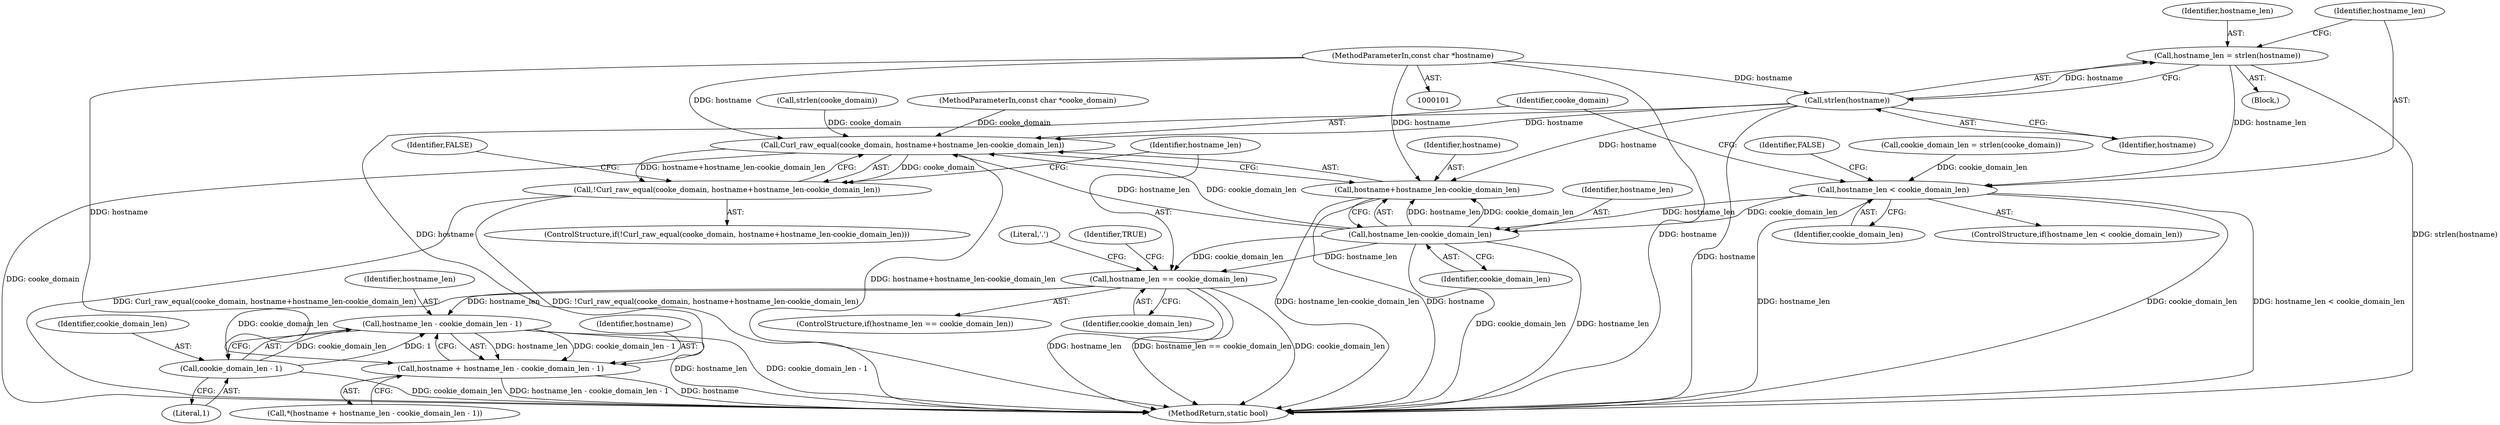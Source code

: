 digraph "0_curl_2eb8dcf26cb37f09cffe26909a646e702dbcab66@API" {
"1000111" [label="(Call,hostname_len = strlen(hostname))"];
"1000113" [label="(Call,strlen(hostname))"];
"1000103" [label="(MethodParameterIn,const char *hostname)"];
"1000116" [label="(Call,hostname_len < cookie_domain_len)"];
"1000127" [label="(Call,hostname_len-cookie_domain_len)"];
"1000123" [label="(Call,Curl_raw_equal(cooke_domain, hostname+hostname_len-cookie_domain_len))"];
"1000122" [label="(Call,!Curl_raw_equal(cooke_domain, hostname+hostname_len-cookie_domain_len))"];
"1000125" [label="(Call,hostname+hostname_len-cookie_domain_len)"];
"1000133" [label="(Call,hostname_len == cookie_domain_len)"];
"1000144" [label="(Call,hostname_len - cookie_domain_len - 1)"];
"1000142" [label="(Call,hostname + hostname_len - cookie_domain_len - 1)"];
"1000146" [label="(Call,cookie_domain_len - 1)"];
"1000108" [label="(Call,strlen(cooke_domain))"];
"1000116" [label="(Call,hostname_len < cookie_domain_len)"];
"1000112" [label="(Identifier,hostname_len)"];
"1000114" [label="(Identifier,hostname)"];
"1000126" [label="(Identifier,hostname)"];
"1000124" [label="(Identifier,cooke_domain)"];
"1000131" [label="(Identifier,FALSE)"];
"1000118" [label="(Identifier,cookie_domain_len)"];
"1000129" [label="(Identifier,cookie_domain_len)"];
"1000127" [label="(Call,hostname_len-cookie_domain_len)"];
"1000102" [label="(MethodParameterIn,const char *cooke_domain)"];
"1000141" [label="(Call,*(hostname + hostname_len - cookie_domain_len - 1))"];
"1000142" [label="(Call,hostname + hostname_len - cookie_domain_len - 1)"];
"1000106" [label="(Call,cookie_domain_len = strlen(cooke_domain))"];
"1000134" [label="(Identifier,hostname_len)"];
"1000125" [label="(Call,hostname+hostname_len-cookie_domain_len)"];
"1000140" [label="(Literal,'.')"];
"1000133" [label="(Call,hostname_len == cookie_domain_len)"];
"1000135" [label="(Identifier,cookie_domain_len)"];
"1000117" [label="(Identifier,hostname_len)"];
"1000123" [label="(Call,Curl_raw_equal(cooke_domain, hostname+hostname_len-cookie_domain_len))"];
"1000122" [label="(Call,!Curl_raw_equal(cooke_domain, hostname+hostname_len-cookie_domain_len))"];
"1000147" [label="(Identifier,cookie_domain_len)"];
"1000145" [label="(Identifier,hostname_len)"];
"1000148" [label="(Literal,1)"];
"1000153" [label="(MethodReturn,static bool)"];
"1000104" [label="(Block,)"];
"1000115" [label="(ControlStructure,if(hostname_len < cookie_domain_len))"];
"1000103" [label="(MethodParameterIn,const char *hostname)"];
"1000111" [label="(Call,hostname_len = strlen(hostname))"];
"1000144" [label="(Call,hostname_len - cookie_domain_len - 1)"];
"1000121" [label="(ControlStructure,if(!Curl_raw_equal(cooke_domain, hostname+hostname_len-cookie_domain_len)))"];
"1000132" [label="(ControlStructure,if(hostname_len == cookie_domain_len))"];
"1000146" [label="(Call,cookie_domain_len - 1)"];
"1000137" [label="(Identifier,TRUE)"];
"1000113" [label="(Call,strlen(hostname))"];
"1000128" [label="(Identifier,hostname_len)"];
"1000143" [label="(Identifier,hostname)"];
"1000120" [label="(Identifier,FALSE)"];
"1000111" -> "1000104"  [label="AST: "];
"1000111" -> "1000113"  [label="CFG: "];
"1000112" -> "1000111"  [label="AST: "];
"1000113" -> "1000111"  [label="AST: "];
"1000117" -> "1000111"  [label="CFG: "];
"1000111" -> "1000153"  [label="DDG: strlen(hostname)"];
"1000113" -> "1000111"  [label="DDG: hostname"];
"1000111" -> "1000116"  [label="DDG: hostname_len"];
"1000113" -> "1000114"  [label="CFG: "];
"1000114" -> "1000113"  [label="AST: "];
"1000113" -> "1000153"  [label="DDG: hostname"];
"1000103" -> "1000113"  [label="DDG: hostname"];
"1000113" -> "1000123"  [label="DDG: hostname"];
"1000113" -> "1000125"  [label="DDG: hostname"];
"1000113" -> "1000142"  [label="DDG: hostname"];
"1000103" -> "1000101"  [label="AST: "];
"1000103" -> "1000153"  [label="DDG: hostname"];
"1000103" -> "1000123"  [label="DDG: hostname"];
"1000103" -> "1000125"  [label="DDG: hostname"];
"1000103" -> "1000142"  [label="DDG: hostname"];
"1000116" -> "1000115"  [label="AST: "];
"1000116" -> "1000118"  [label="CFG: "];
"1000117" -> "1000116"  [label="AST: "];
"1000118" -> "1000116"  [label="AST: "];
"1000120" -> "1000116"  [label="CFG: "];
"1000124" -> "1000116"  [label="CFG: "];
"1000116" -> "1000153"  [label="DDG: hostname_len"];
"1000116" -> "1000153"  [label="DDG: cookie_domain_len"];
"1000116" -> "1000153"  [label="DDG: hostname_len < cookie_domain_len"];
"1000106" -> "1000116"  [label="DDG: cookie_domain_len"];
"1000116" -> "1000127"  [label="DDG: hostname_len"];
"1000116" -> "1000127"  [label="DDG: cookie_domain_len"];
"1000127" -> "1000125"  [label="AST: "];
"1000127" -> "1000129"  [label="CFG: "];
"1000128" -> "1000127"  [label="AST: "];
"1000129" -> "1000127"  [label="AST: "];
"1000125" -> "1000127"  [label="CFG: "];
"1000127" -> "1000153"  [label="DDG: hostname_len"];
"1000127" -> "1000153"  [label="DDG: cookie_domain_len"];
"1000127" -> "1000123"  [label="DDG: hostname_len"];
"1000127" -> "1000123"  [label="DDG: cookie_domain_len"];
"1000127" -> "1000125"  [label="DDG: hostname_len"];
"1000127" -> "1000125"  [label="DDG: cookie_domain_len"];
"1000127" -> "1000133"  [label="DDG: hostname_len"];
"1000127" -> "1000133"  [label="DDG: cookie_domain_len"];
"1000123" -> "1000122"  [label="AST: "];
"1000123" -> "1000125"  [label="CFG: "];
"1000124" -> "1000123"  [label="AST: "];
"1000125" -> "1000123"  [label="AST: "];
"1000122" -> "1000123"  [label="CFG: "];
"1000123" -> "1000153"  [label="DDG: hostname+hostname_len-cookie_domain_len"];
"1000123" -> "1000153"  [label="DDG: cooke_domain"];
"1000123" -> "1000122"  [label="DDG: cooke_domain"];
"1000123" -> "1000122"  [label="DDG: hostname+hostname_len-cookie_domain_len"];
"1000108" -> "1000123"  [label="DDG: cooke_domain"];
"1000102" -> "1000123"  [label="DDG: cooke_domain"];
"1000122" -> "1000121"  [label="AST: "];
"1000131" -> "1000122"  [label="CFG: "];
"1000134" -> "1000122"  [label="CFG: "];
"1000122" -> "1000153"  [label="DDG: Curl_raw_equal(cooke_domain, hostname+hostname_len-cookie_domain_len)"];
"1000122" -> "1000153"  [label="DDG: !Curl_raw_equal(cooke_domain, hostname+hostname_len-cookie_domain_len)"];
"1000126" -> "1000125"  [label="AST: "];
"1000125" -> "1000153"  [label="DDG: hostname"];
"1000125" -> "1000153"  [label="DDG: hostname_len-cookie_domain_len"];
"1000133" -> "1000132"  [label="AST: "];
"1000133" -> "1000135"  [label="CFG: "];
"1000134" -> "1000133"  [label="AST: "];
"1000135" -> "1000133"  [label="AST: "];
"1000137" -> "1000133"  [label="CFG: "];
"1000140" -> "1000133"  [label="CFG: "];
"1000133" -> "1000153"  [label="DDG: hostname_len"];
"1000133" -> "1000153"  [label="DDG: hostname_len == cookie_domain_len"];
"1000133" -> "1000153"  [label="DDG: cookie_domain_len"];
"1000133" -> "1000144"  [label="DDG: hostname_len"];
"1000133" -> "1000146"  [label="DDG: cookie_domain_len"];
"1000144" -> "1000142"  [label="AST: "];
"1000144" -> "1000146"  [label="CFG: "];
"1000145" -> "1000144"  [label="AST: "];
"1000146" -> "1000144"  [label="AST: "];
"1000142" -> "1000144"  [label="CFG: "];
"1000144" -> "1000153"  [label="DDG: cookie_domain_len - 1"];
"1000144" -> "1000153"  [label="DDG: hostname_len"];
"1000144" -> "1000142"  [label="DDG: hostname_len"];
"1000144" -> "1000142"  [label="DDG: cookie_domain_len - 1"];
"1000146" -> "1000144"  [label="DDG: cookie_domain_len"];
"1000146" -> "1000144"  [label="DDG: 1"];
"1000142" -> "1000141"  [label="AST: "];
"1000143" -> "1000142"  [label="AST: "];
"1000141" -> "1000142"  [label="CFG: "];
"1000142" -> "1000153"  [label="DDG: hostname_len - cookie_domain_len - 1"];
"1000142" -> "1000153"  [label="DDG: hostname"];
"1000146" -> "1000148"  [label="CFG: "];
"1000147" -> "1000146"  [label="AST: "];
"1000148" -> "1000146"  [label="AST: "];
"1000146" -> "1000153"  [label="DDG: cookie_domain_len"];
}
